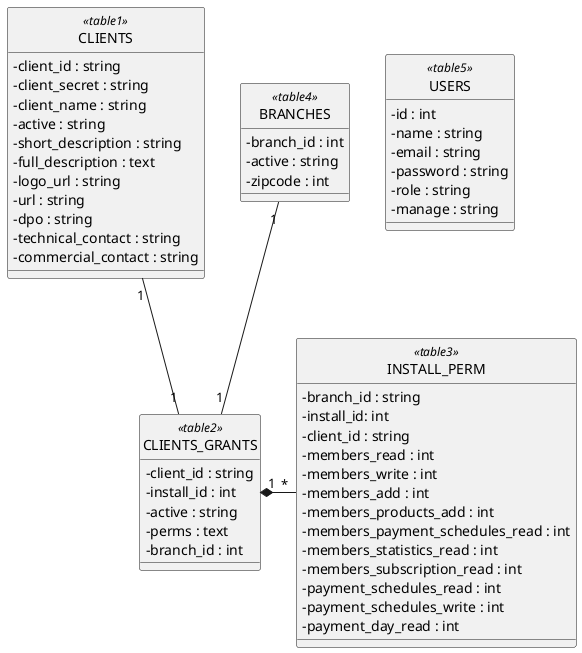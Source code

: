 @startuml test
skinparam classAttributeIconSize 0
class CLIENTS <<table1>> {
-client_id : string
-client_secret : string
-client_name : string
-active : string
-short_description : string
-full_description : text
-logo_url : string
-url : string
-dpo : string
-technical_contact : string
-commercial_contact : string
}
class CLIENTS_GRANTS <<table2>> {
-client_id : string
-install_id : int
-active : string
-perms : text
' champ précédent au format json (concerne la gestion du planning des équipes,
' la vente des boissons, l'envoie de newsletter, promotion de la salle...)
-branch_id : int
}
class INSTALL_PERM <<table3>> {
-branch_id : string
-install_id: int
-client_id : string
-members_read : int
-members_write : int
-members_add : int
-members_products_add : int
-members_payment_schedules_read : int
-members_statistics_read : int
-members_subscription_read : int
-payment_schedules_read : int
-payment_schedules_write : int
-payment_day_read : int
}
class BRANCHES <<table4>> {
-branch_id : int
-active : string
-zipcode : int
}
class USERS <<table5>> {
-id : int
-name : string
-email : string
-password : string
-role : string 
' il y a 4 roles (tech_team de l'Orange bleue qui est notre client,
' partenaire, structure, personne lambda)
-manage : string
}

CLIENTS_GRANTS "1" *- "*" INSTALL_PERM
CLIENTS "1" -- "1" CLIENTS_GRANTS
BRANCHES "1" -- "1" CLIENTS_GRANTS

hide <<table1>> circle
hide <<table2>> circle
hide <<table3>> circle
hide <<table4>> circle
hide <<table5>> circle

@enduml
